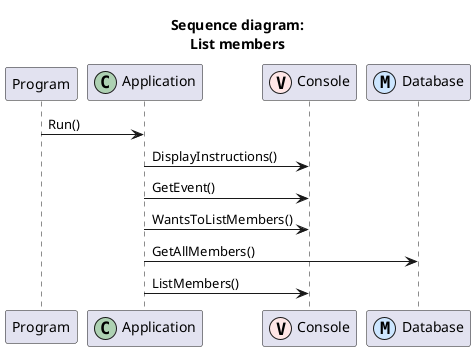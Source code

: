 @startuml
title Sequence diagram:\nList members
participant Program
participant Application << (C,#ADD1B2) >>
participant Console << (V,#FFE6E6) >>
participant Database << (M,#CCE6FF) >>

Program -> Application: Run()
Application -> Console: DisplayInstructions()
Application -> Console: GetEvent()
Application -> Console: WantsToListMembers()
Application -> Database: GetAllMembers()
Application -> Console: ListMembers()
@enduml
